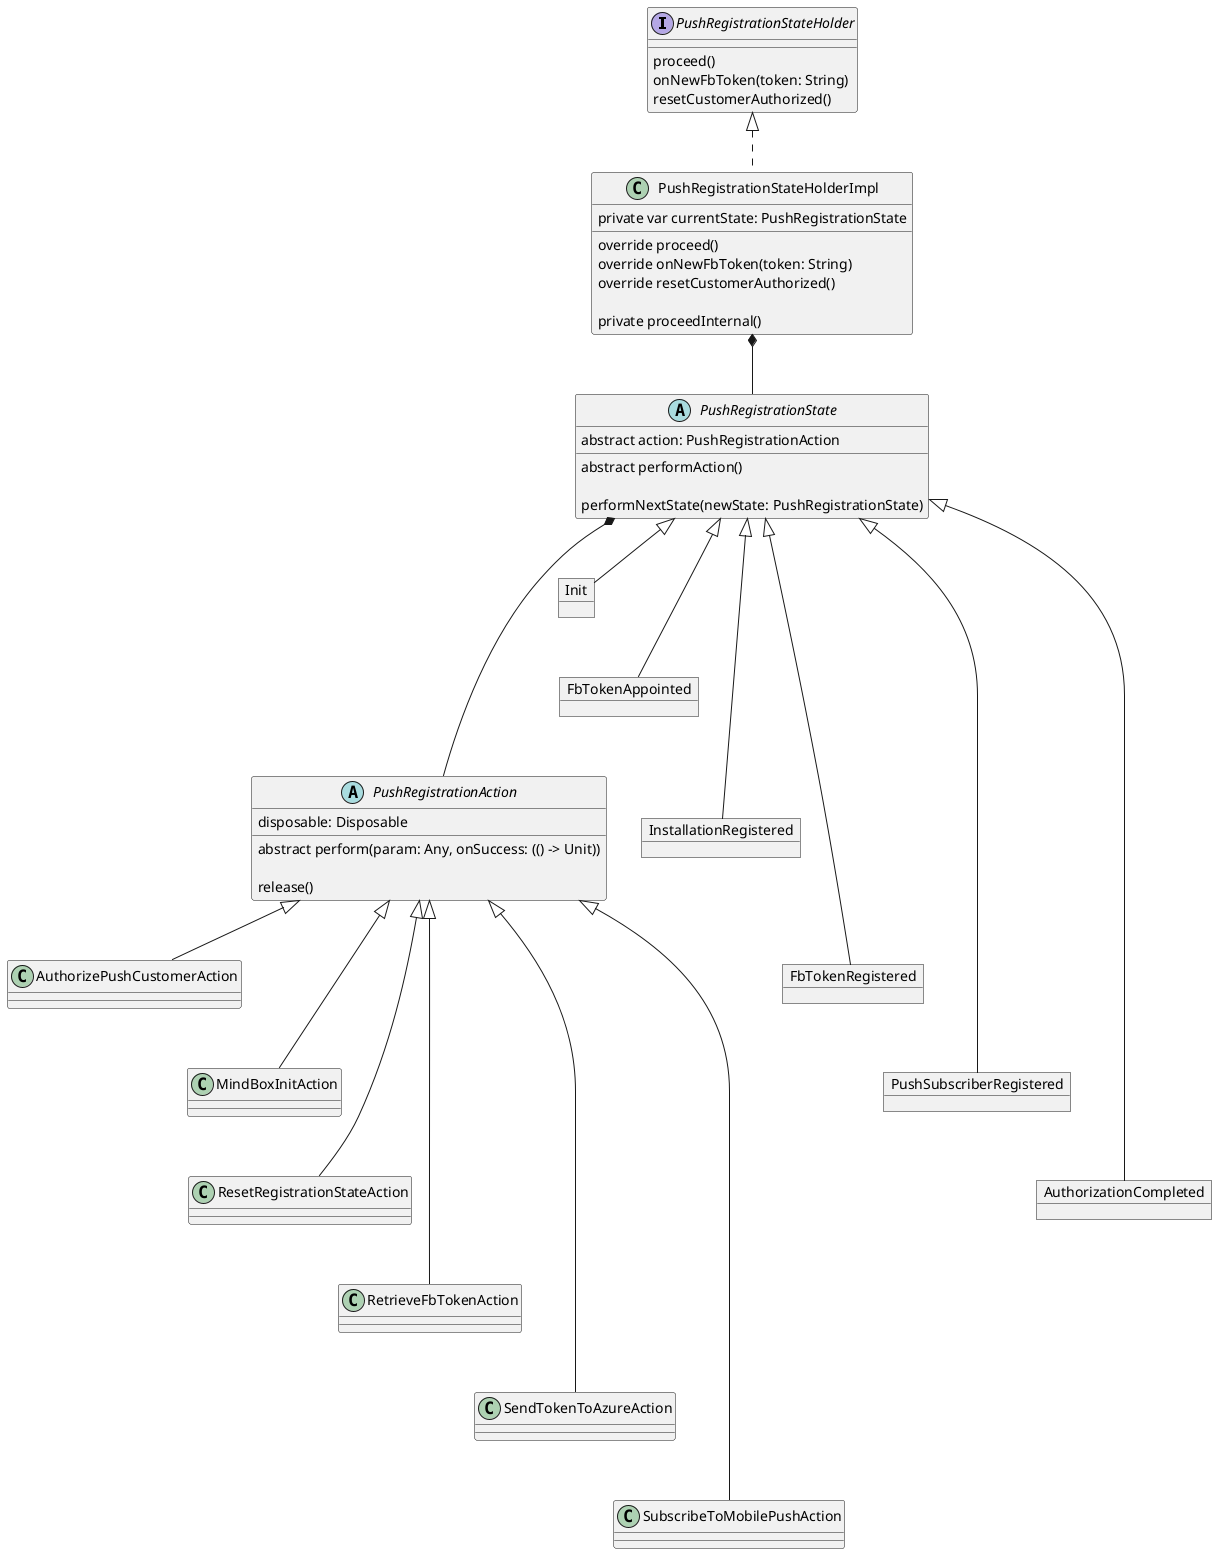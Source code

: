 @startuml
'https://plantuml.com/class-diagram

interface PushRegistrationStateHolder {
proceed()
onNewFbToken(token: String)
resetCustomerAuthorized()
}
class PushRegistrationStateHolderImpl {
private var currentState: PushRegistrationState
override proceed()
override onNewFbToken(token: String)
override resetCustomerAuthorized()

private proceedInternal()
}

abstract class PushRegistrationState {
abstract action: PushRegistrationAction
abstract performAction()

performNextState(newState: PushRegistrationState)
}

abstract class PushRegistrationAction {
disposable: Disposable
abstract perform(param: Any, onSuccess: (() -> Unit))

release()
}

PushRegistrationStateHolder <|.. PushRegistrationStateHolderImpl
PushRegistrationStateHolderImpl *-- PushRegistrationState
PushRegistrationState *---- PushRegistrationAction

object Init
object FbTokenAppointed
object InstallationRegistered
object FbTokenRegistered
object PushSubscriberRegistered
object AuthorizationCompleted

class AuthorizePushCustomerAction
class MindBoxInitAction
class ResetRegistrationStateAction
class RetrieveFbTokenAction
class SendTokenToAzureAction
class SubscribeToMobilePushAction

PushRegistrationState <|-- Init
PushRegistrationState <|--- FbTokenAppointed
PushRegistrationState <|---- InstallationRegistered
PushRegistrationState <|----- FbTokenRegistered
PushRegistrationState <|------ PushSubscriberRegistered
PushRegistrationState <|------- AuthorizationCompleted

PushRegistrationAction <|-- AuthorizePushCustomerAction
PushRegistrationAction <|--- MindBoxInitAction
PushRegistrationAction <|---- ResetRegistrationStateAction
PushRegistrationAction <|----- RetrieveFbTokenAction
PushRegistrationAction <|------ SendTokenToAzureAction
PushRegistrationAction <|------- SubscribeToMobilePushAction

@enduml